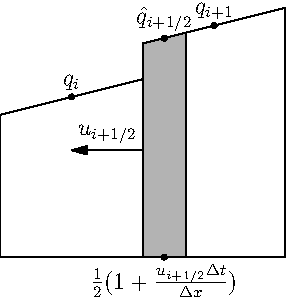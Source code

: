 pair a, b, c, d;
pair e, f, g;
pair e1, f1, d1;
pair tmp;

size(150);
a = (1,1);
b = (xpart(a),3);
d = (3,1);
c = (xpart(d),3.5);
draw(a--b--c--d--cycle);

e = (xpart(d), 4);
g = (5, ypart(a)) ;
f = (xpart(g), 4.5);

e1 = e + 0.3(f-e);
d1 = d + 0.3(g-d);
draw(d--g--f--e--cycle);
fill(d--d1--e1--e--cycle,0.7white);
draw(d--d1--e1--e--cycle);

dot(Label("$q_i$", align=N), 0.5*(b+c));
dot(Label("$q_{i+1}$", align=N), 0.5*(e+f));
dot(Label("$\hat{q}_{i+1/2}$", align=N), 0.5(e1+e));
dot(Label("${1 \over 2} (1+{u_{i+1/2} \Delta t \over \Delta x})$", align=S), 
    0.5*(d1+d));
tmp = 0.5(d+e);
draw(Label("$u_{i+1/2}$"),tmp--tmp-(1,0), Arrow);
